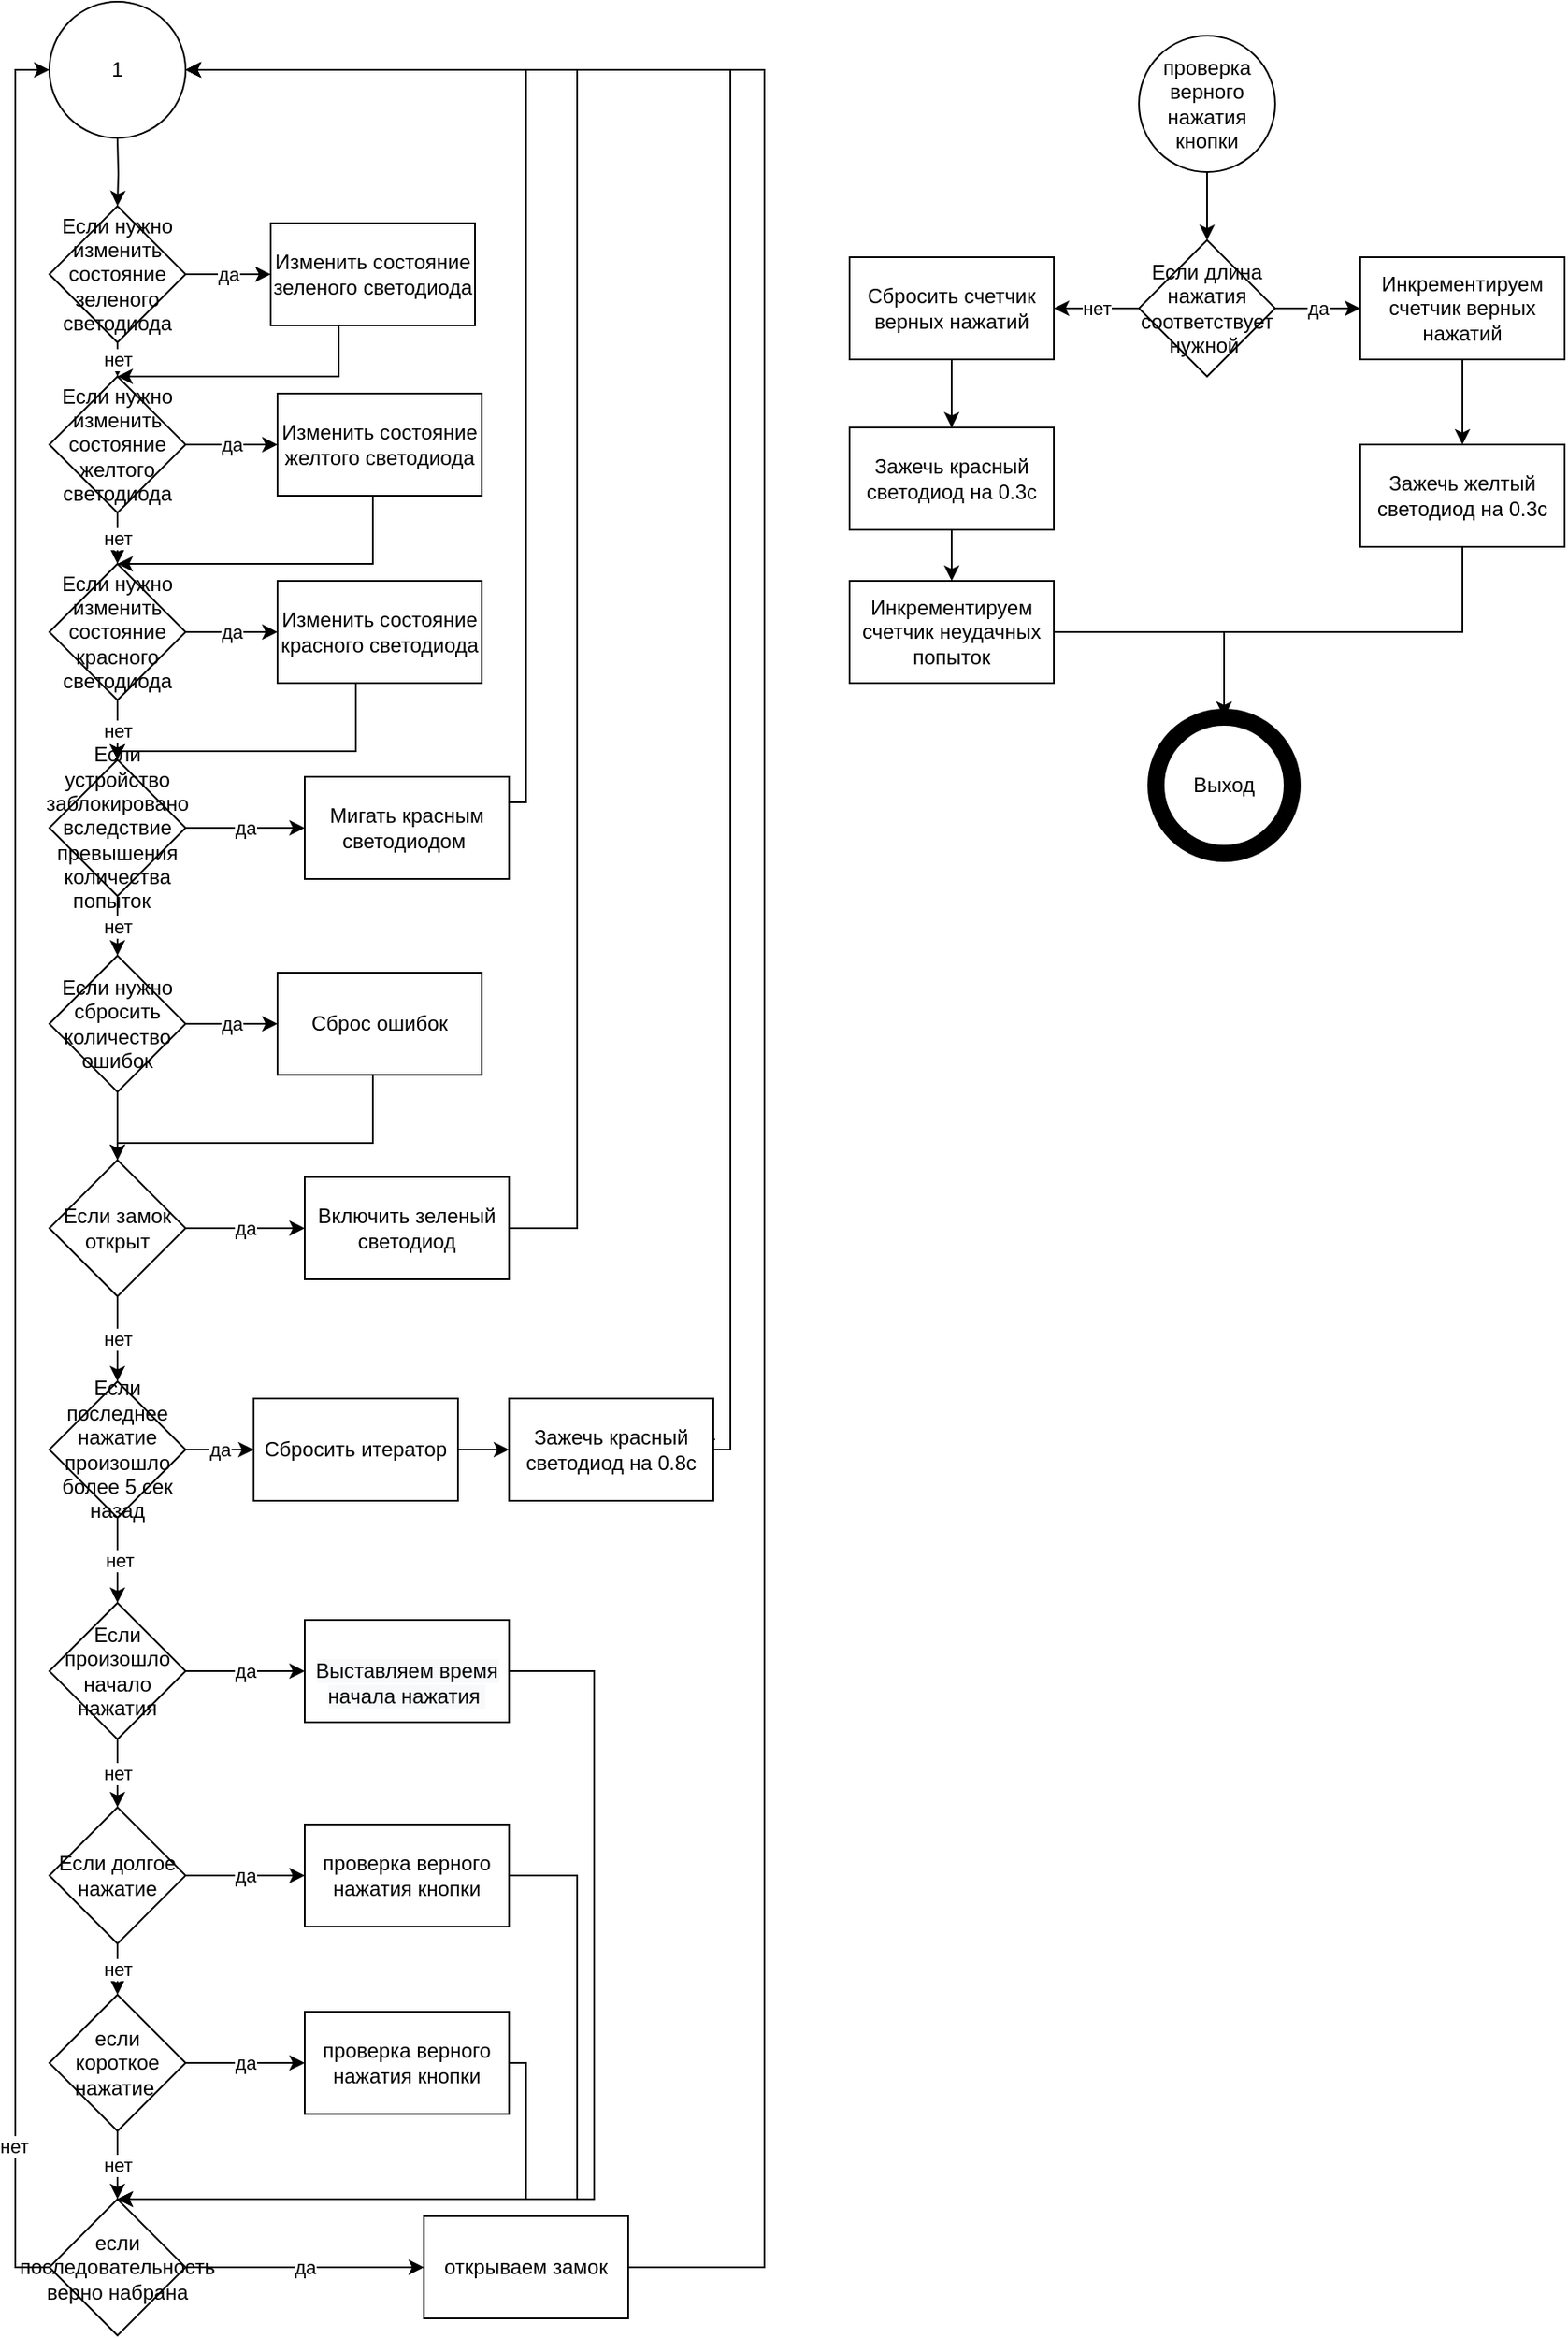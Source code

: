 <mxfile version="20.3.0" type="device"><diagram id="xSr-Yfxf8tN7pOw2JspR" name="Page-1"><mxGraphModel dx="1422" dy="762" grid="1" gridSize="10" guides="1" tooltips="1" connect="1" arrows="1" fold="1" page="1" pageScale="1" pageWidth="827" pageHeight="1169" math="0" shadow="0"><root><mxCell id="0"/><mxCell id="1" parent="0"/><mxCell id="HhA7gQ98_Xu3tSOMZpw4-17" style="edgeStyle=orthogonalEdgeStyle;rounded=0;orthogonalLoop=1;jettySize=auto;html=1;exitX=0.5;exitY=1;exitDx=0;exitDy=0;" parent="1" target="HhA7gQ98_Xu3tSOMZpw4-13" edge="1"><mxGeometry relative="1" as="geometry"><mxPoint x="260" y="220" as="sourcePoint"/></mxGeometry></mxCell><mxCell id="HhA7gQ98_Xu3tSOMZpw4-21" value="нет" style="edgeStyle=orthogonalEdgeStyle;rounded=0;orthogonalLoop=1;jettySize=auto;html=1;entryX=0.5;entryY=0;entryDx=0;entryDy=0;" parent="1" source="HhA7gQ98_Xu3tSOMZpw4-8" target="HhA7gQ98_Xu3tSOMZpw4-10" edge="1"><mxGeometry relative="1" as="geometry"/></mxCell><mxCell id="FAhcBHuLU1HkJRKdhc9Y-2" value="да" style="edgeStyle=orthogonalEdgeStyle;rounded=0;orthogonalLoop=1;jettySize=auto;html=1;entryX=0;entryY=0.5;entryDx=0;entryDy=0;" edge="1" parent="1" source="HhA7gQ98_Xu3tSOMZpw4-8" target="FAhcBHuLU1HkJRKdhc9Y-1"><mxGeometry relative="1" as="geometry"/></mxCell><mxCell id="HhA7gQ98_Xu3tSOMZpw4-8" value="Если устройство заблокировано вследствие превышения количества попыток&amp;nbsp;&amp;nbsp;" style="rhombus;whiteSpace=wrap;html=1;" parent="1" vertex="1"><mxGeometry x="220" y="585" width="80" height="80" as="geometry"/></mxCell><mxCell id="HhA7gQ98_Xu3tSOMZpw4-22" style="edgeStyle=orthogonalEdgeStyle;rounded=0;orthogonalLoop=1;jettySize=auto;html=1;" parent="1" source="HhA7gQ98_Xu3tSOMZpw4-10" edge="1"><mxGeometry relative="1" as="geometry"><mxPoint x="260" y="820" as="targetPoint"/></mxGeometry></mxCell><mxCell id="FAhcBHuLU1HkJRKdhc9Y-7" value="да" style="edgeStyle=orthogonalEdgeStyle;rounded=0;orthogonalLoop=1;jettySize=auto;html=1;entryX=0;entryY=0.5;entryDx=0;entryDy=0;" edge="1" parent="1" source="HhA7gQ98_Xu3tSOMZpw4-10" target="FAhcBHuLU1HkJRKdhc9Y-6"><mxGeometry relative="1" as="geometry"/></mxCell><mxCell id="HhA7gQ98_Xu3tSOMZpw4-10" value="Если нужно сбросить количество ошибок" style="rhombus;whiteSpace=wrap;html=1;" parent="1" vertex="1"><mxGeometry x="220" y="700" width="80" height="80" as="geometry"/></mxCell><mxCell id="HhA7gQ98_Xu3tSOMZpw4-20" value="нет" style="edgeStyle=orthogonalEdgeStyle;rounded=0;orthogonalLoop=1;jettySize=auto;html=1;entryX=0.5;entryY=0;entryDx=0;entryDy=0;" parent="1" source="HhA7gQ98_Xu3tSOMZpw4-12" target="HhA7gQ98_Xu3tSOMZpw4-8" edge="1"><mxGeometry relative="1" as="geometry"/></mxCell><mxCell id="HhA7gQ98_Xu3tSOMZpw4-33" value="да" style="edgeStyle=orthogonalEdgeStyle;rounded=0;orthogonalLoop=1;jettySize=auto;html=1;entryX=0;entryY=0.5;entryDx=0;entryDy=0;" parent="1" source="HhA7gQ98_Xu3tSOMZpw4-12" target="HhA7gQ98_Xu3tSOMZpw4-26" edge="1"><mxGeometry relative="1" as="geometry"/></mxCell><mxCell id="HhA7gQ98_Xu3tSOMZpw4-12" value="Если нужно изменить состояние красного светодиода" style="rhombus;whiteSpace=wrap;html=1;" parent="1" vertex="1"><mxGeometry x="220" y="470" width="80" height="80" as="geometry"/></mxCell><mxCell id="HhA7gQ98_Xu3tSOMZpw4-18" value="нет" style="edgeStyle=orthogonalEdgeStyle;rounded=0;orthogonalLoop=1;jettySize=auto;html=1;exitX=0.5;exitY=1;exitDx=0;exitDy=0;entryX=0.5;entryY=0;entryDx=0;entryDy=0;" parent="1" source="HhA7gQ98_Xu3tSOMZpw4-13" target="HhA7gQ98_Xu3tSOMZpw4-14" edge="1"><mxGeometry relative="1" as="geometry"/></mxCell><mxCell id="HhA7gQ98_Xu3tSOMZpw4-27" value="да" style="edgeStyle=orthogonalEdgeStyle;rounded=0;orthogonalLoop=1;jettySize=auto;html=1;entryX=0;entryY=0.5;entryDx=0;entryDy=0;" parent="1" source="HhA7gQ98_Xu3tSOMZpw4-13" target="HhA7gQ98_Xu3tSOMZpw4-24" edge="1"><mxGeometry relative="1" as="geometry"/></mxCell><mxCell id="HhA7gQ98_Xu3tSOMZpw4-13" value="Если нужно изменить состояние зеленого светодиода" style="rhombus;whiteSpace=wrap;html=1;" parent="1" vertex="1"><mxGeometry x="220" y="260" width="80" height="80" as="geometry"/></mxCell><mxCell id="HhA7gQ98_Xu3tSOMZpw4-19" value="нет" style="edgeStyle=orthogonalEdgeStyle;rounded=0;orthogonalLoop=1;jettySize=auto;html=1;exitX=0.5;exitY=1;exitDx=0;exitDy=0;" parent="1" source="HhA7gQ98_Xu3tSOMZpw4-14" target="HhA7gQ98_Xu3tSOMZpw4-12" edge="1"><mxGeometry relative="1" as="geometry"/></mxCell><mxCell id="HhA7gQ98_Xu3tSOMZpw4-31" value="да" style="edgeStyle=orthogonalEdgeStyle;rounded=0;orthogonalLoop=1;jettySize=auto;html=1;entryX=0;entryY=0.5;entryDx=0;entryDy=0;" parent="1" source="HhA7gQ98_Xu3tSOMZpw4-14" target="HhA7gQ98_Xu3tSOMZpw4-25" edge="1"><mxGeometry relative="1" as="geometry"/></mxCell><mxCell id="HhA7gQ98_Xu3tSOMZpw4-14" value="Если нужно изменить состояние желтого светодиода" style="rhombus;whiteSpace=wrap;html=1;" parent="1" vertex="1"><mxGeometry x="220" y="360" width="80" height="80" as="geometry"/></mxCell><mxCell id="HhA7gQ98_Xu3tSOMZpw4-28" style="edgeStyle=orthogonalEdgeStyle;rounded=0;orthogonalLoop=1;jettySize=auto;html=1;entryX=0.5;entryY=0;entryDx=0;entryDy=0;" parent="1" source="HhA7gQ98_Xu3tSOMZpw4-24" target="HhA7gQ98_Xu3tSOMZpw4-14" edge="1"><mxGeometry relative="1" as="geometry"><Array as="points"><mxPoint x="390" y="360"/></Array></mxGeometry></mxCell><mxCell id="HhA7gQ98_Xu3tSOMZpw4-24" value="Изменить состояние зеленого светодиода" style="rounded=0;whiteSpace=wrap;html=1;" parent="1" vertex="1"><mxGeometry x="350" y="270" width="120" height="60" as="geometry"/></mxCell><mxCell id="HhA7gQ98_Xu3tSOMZpw4-32" style="edgeStyle=orthogonalEdgeStyle;rounded=0;orthogonalLoop=1;jettySize=auto;html=1;" parent="1" source="HhA7gQ98_Xu3tSOMZpw4-25" edge="1"><mxGeometry relative="1" as="geometry"><Array as="points"><mxPoint x="410" y="470"/></Array><mxPoint x="260" y="470" as="targetPoint"/></mxGeometry></mxCell><mxCell id="HhA7gQ98_Xu3tSOMZpw4-25" value="Изменить состояние желтого светодиода" style="rounded=0;whiteSpace=wrap;html=1;" parent="1" vertex="1"><mxGeometry x="354" y="370" width="120" height="60" as="geometry"/></mxCell><mxCell id="HhA7gQ98_Xu3tSOMZpw4-34" style="edgeStyle=orthogonalEdgeStyle;rounded=0;orthogonalLoop=1;jettySize=auto;html=1;entryX=0.5;entryY=0;entryDx=0;entryDy=0;" parent="1" source="HhA7gQ98_Xu3tSOMZpw4-26" target="HhA7gQ98_Xu3tSOMZpw4-8" edge="1"><mxGeometry relative="1" as="geometry"><Array as="points"><mxPoint x="400" y="580"/><mxPoint x="260" y="580"/></Array><mxPoint x="260" y="570" as="targetPoint"/></mxGeometry></mxCell><mxCell id="HhA7gQ98_Xu3tSOMZpw4-26" value="Изменить состояние красного светодиода" style="rounded=0;whiteSpace=wrap;html=1;" parent="1" vertex="1"><mxGeometry x="354" y="480" width="120" height="60" as="geometry"/></mxCell><mxCell id="FAhcBHuLU1HkJRKdhc9Y-3" style="edgeStyle=orthogonalEdgeStyle;rounded=0;orthogonalLoop=1;jettySize=auto;html=1;entryX=1;entryY=0.5;entryDx=0;entryDy=0;" edge="1" parent="1" source="FAhcBHuLU1HkJRKdhc9Y-1"><mxGeometry relative="1" as="geometry"><mxPoint x="300" y="180" as="targetPoint"/><Array as="points"><mxPoint x="500" y="610"/><mxPoint x="500" y="180"/></Array></mxGeometry></mxCell><mxCell id="FAhcBHuLU1HkJRKdhc9Y-1" value="Мигать красным светодиодом&amp;nbsp;" style="rounded=0;whiteSpace=wrap;html=1;" vertex="1" parent="1"><mxGeometry x="370" y="595" width="120" height="60" as="geometry"/></mxCell><mxCell id="FAhcBHuLU1HkJRKdhc9Y-5" value="1" style="ellipse;whiteSpace=wrap;html=1;aspect=fixed;" vertex="1" parent="1"><mxGeometry x="220" y="140" width="80" height="80" as="geometry"/></mxCell><mxCell id="FAhcBHuLU1HkJRKdhc9Y-8" style="edgeStyle=orthogonalEdgeStyle;rounded=0;orthogonalLoop=1;jettySize=auto;html=1;" edge="1" parent="1" source="FAhcBHuLU1HkJRKdhc9Y-6" target="FAhcBHuLU1HkJRKdhc9Y-9"><mxGeometry relative="1" as="geometry"><mxPoint x="400" y="890" as="targetPoint"/><Array as="points"><mxPoint x="410" y="810"/><mxPoint x="260" y="810"/></Array></mxGeometry></mxCell><mxCell id="FAhcBHuLU1HkJRKdhc9Y-6" value="Сброс ошибок" style="rounded=0;whiteSpace=wrap;html=1;" vertex="1" parent="1"><mxGeometry x="354" y="710" width="120" height="60" as="geometry"/></mxCell><mxCell id="FAhcBHuLU1HkJRKdhc9Y-10" style="edgeStyle=orthogonalEdgeStyle;rounded=0;orthogonalLoop=1;jettySize=auto;html=1;entryX=1;entryY=0.5;entryDx=0;entryDy=0;exitX=1;exitY=0.5;exitDx=0;exitDy=0;" edge="1" parent="1" source="FAhcBHuLU1HkJRKdhc9Y-11" target="FAhcBHuLU1HkJRKdhc9Y-5"><mxGeometry relative="1" as="geometry"><Array as="points"><mxPoint x="530" y="860"/><mxPoint x="530" y="180"/></Array></mxGeometry></mxCell><mxCell id="FAhcBHuLU1HkJRKdhc9Y-12" value="да" style="edgeStyle=orthogonalEdgeStyle;rounded=0;orthogonalLoop=1;jettySize=auto;html=1;entryX=0;entryY=0.5;entryDx=0;entryDy=0;" edge="1" parent="1" source="FAhcBHuLU1HkJRKdhc9Y-9" target="FAhcBHuLU1HkJRKdhc9Y-11"><mxGeometry relative="1" as="geometry"/></mxCell><mxCell id="FAhcBHuLU1HkJRKdhc9Y-14" value="нет" style="edgeStyle=orthogonalEdgeStyle;rounded=0;orthogonalLoop=1;jettySize=auto;html=1;" edge="1" parent="1" source="FAhcBHuLU1HkJRKdhc9Y-9" target="FAhcBHuLU1HkJRKdhc9Y-13"><mxGeometry relative="1" as="geometry"/></mxCell><mxCell id="FAhcBHuLU1HkJRKdhc9Y-9" value="Если замок открыт" style="rhombus;whiteSpace=wrap;html=1;" vertex="1" parent="1"><mxGeometry x="220" y="820" width="80" height="80" as="geometry"/></mxCell><mxCell id="FAhcBHuLU1HkJRKdhc9Y-11" value="Включить зеленый светодиод" style="rounded=0;whiteSpace=wrap;html=1;" vertex="1" parent="1"><mxGeometry x="370" y="830" width="120" height="60" as="geometry"/></mxCell><mxCell id="FAhcBHuLU1HkJRKdhc9Y-15" style="edgeStyle=orthogonalEdgeStyle;rounded=0;orthogonalLoop=1;jettySize=auto;html=1;entryX=1;entryY=0.5;entryDx=0;entryDy=0;exitX=1.008;exitY=0.4;exitDx=0;exitDy=0;exitPerimeter=0;" edge="1" parent="1" source="FAhcBHuLU1HkJRKdhc9Y-17" target="FAhcBHuLU1HkJRKdhc9Y-5"><mxGeometry relative="1" as="geometry"><Array as="points"><mxPoint x="601" y="984"/><mxPoint x="601" y="990"/><mxPoint x="620" y="990"/><mxPoint x="620" y="180"/></Array></mxGeometry></mxCell><mxCell id="FAhcBHuLU1HkJRKdhc9Y-19" value="да" style="edgeStyle=orthogonalEdgeStyle;rounded=0;orthogonalLoop=1;jettySize=auto;html=1;" edge="1" parent="1" source="FAhcBHuLU1HkJRKdhc9Y-13" target="FAhcBHuLU1HkJRKdhc9Y-16"><mxGeometry relative="1" as="geometry"/></mxCell><mxCell id="FAhcBHuLU1HkJRKdhc9Y-23" value="нет" style="edgeStyle=orthogonalEdgeStyle;rounded=0;orthogonalLoop=1;jettySize=auto;html=1;" edge="1" parent="1" source="FAhcBHuLU1HkJRKdhc9Y-13"><mxGeometry relative="1" as="geometry"><mxPoint x="260" y="1080" as="targetPoint"/></mxGeometry></mxCell><mxCell id="FAhcBHuLU1HkJRKdhc9Y-13" value="Если последнее нажатие произошло более 5 сек назад" style="rhombus;whiteSpace=wrap;html=1;" vertex="1" parent="1"><mxGeometry x="220" y="950" width="80" height="80" as="geometry"/></mxCell><mxCell id="FAhcBHuLU1HkJRKdhc9Y-18" style="edgeStyle=orthogonalEdgeStyle;rounded=0;orthogonalLoop=1;jettySize=auto;html=1;entryX=0;entryY=0.5;entryDx=0;entryDy=0;" edge="1" parent="1" source="FAhcBHuLU1HkJRKdhc9Y-16" target="FAhcBHuLU1HkJRKdhc9Y-17"><mxGeometry relative="1" as="geometry"/></mxCell><mxCell id="FAhcBHuLU1HkJRKdhc9Y-16" value="Сбросить итератор" style="rounded=0;whiteSpace=wrap;html=1;" vertex="1" parent="1"><mxGeometry x="340" y="960" width="120" height="60" as="geometry"/></mxCell><mxCell id="FAhcBHuLU1HkJRKdhc9Y-17" value="Зажечь красный светодиод на 0.8с" style="rounded=0;whiteSpace=wrap;html=1;" vertex="1" parent="1"><mxGeometry x="490" y="960" width="120" height="60" as="geometry"/></mxCell><mxCell id="FAhcBHuLU1HkJRKdhc9Y-33" value="нет" style="edgeStyle=orthogonalEdgeStyle;rounded=0;orthogonalLoop=1;jettySize=auto;html=1;" edge="1" parent="1" source="FAhcBHuLU1HkJRKdhc9Y-20" target="FAhcBHuLU1HkJRKdhc9Y-29"><mxGeometry relative="1" as="geometry"/></mxCell><mxCell id="FAhcBHuLU1HkJRKdhc9Y-34" value="да" style="edgeStyle=orthogonalEdgeStyle;rounded=0;orthogonalLoop=1;jettySize=auto;html=1;entryX=0;entryY=0.5;entryDx=0;entryDy=0;" edge="1" parent="1" source="FAhcBHuLU1HkJRKdhc9Y-20" target="FAhcBHuLU1HkJRKdhc9Y-31"><mxGeometry relative="1" as="geometry"/></mxCell><mxCell id="FAhcBHuLU1HkJRKdhc9Y-20" value="Если долгое нажатие" style="rhombus;whiteSpace=wrap;html=1;" vertex="1" parent="1"><mxGeometry x="220" y="1200" width="80" height="80" as="geometry"/></mxCell><mxCell id="FAhcBHuLU1HkJRKdhc9Y-26" value="да" style="edgeStyle=orthogonalEdgeStyle;rounded=0;orthogonalLoop=1;jettySize=auto;html=1;" edge="1" parent="1" source="FAhcBHuLU1HkJRKdhc9Y-24" target="FAhcBHuLU1HkJRKdhc9Y-25"><mxGeometry relative="1" as="geometry"/></mxCell><mxCell id="FAhcBHuLU1HkJRKdhc9Y-28" value="нет" style="edgeStyle=orthogonalEdgeStyle;rounded=0;orthogonalLoop=1;jettySize=auto;html=1;entryX=0.5;entryY=0;entryDx=0;entryDy=0;" edge="1" parent="1" source="FAhcBHuLU1HkJRKdhc9Y-24" target="FAhcBHuLU1HkJRKdhc9Y-20"><mxGeometry relative="1" as="geometry"/></mxCell><mxCell id="FAhcBHuLU1HkJRKdhc9Y-24" value="Если произошло начало нажатия" style="rhombus;whiteSpace=wrap;html=1;" vertex="1" parent="1"><mxGeometry x="220" y="1080" width="80" height="80" as="geometry"/></mxCell><mxCell id="FAhcBHuLU1HkJRKdhc9Y-42" style="edgeStyle=orthogonalEdgeStyle;rounded=0;orthogonalLoop=1;jettySize=auto;html=1;entryX=0.5;entryY=0;entryDx=0;entryDy=0;" edge="1" parent="1" source="FAhcBHuLU1HkJRKdhc9Y-25" target="FAhcBHuLU1HkJRKdhc9Y-36"><mxGeometry relative="1" as="geometry"><Array as="points"><mxPoint x="540" y="1120"/><mxPoint x="540" y="1430"/></Array></mxGeometry></mxCell><mxCell id="FAhcBHuLU1HkJRKdhc9Y-25" value="&lt;br&gt;&lt;span style=&quot;color: rgb(0, 0, 0); font-family: Helvetica; font-size: 12px; font-style: normal; font-variant-ligatures: normal; font-variant-caps: normal; font-weight: 400; letter-spacing: normal; orphans: 2; text-align: center; text-indent: 0px; text-transform: none; widows: 2; word-spacing: 0px; -webkit-text-stroke-width: 0px; background-color: rgb(248, 249, 250); text-decoration-thickness: initial; text-decoration-style: initial; text-decoration-color: initial; float: none; display: inline !important;&quot;&gt;Выставляем время начала нажатия&amp;nbsp;&lt;/span&gt;" style="rounded=0;whiteSpace=wrap;html=1;" vertex="1" parent="1"><mxGeometry x="370" y="1090" width="120" height="60" as="geometry"/></mxCell><mxCell id="FAhcBHuLU1HkJRKdhc9Y-35" value="да" style="edgeStyle=orthogonalEdgeStyle;rounded=0;orthogonalLoop=1;jettySize=auto;html=1;entryX=0;entryY=0.5;entryDx=0;entryDy=0;" edge="1" parent="1" source="FAhcBHuLU1HkJRKdhc9Y-29" target="FAhcBHuLU1HkJRKdhc9Y-32"><mxGeometry relative="1" as="geometry"/></mxCell><mxCell id="FAhcBHuLU1HkJRKdhc9Y-37" value="нет" style="edgeStyle=orthogonalEdgeStyle;rounded=0;orthogonalLoop=1;jettySize=auto;html=1;" edge="1" parent="1" source="FAhcBHuLU1HkJRKdhc9Y-29" target="FAhcBHuLU1HkJRKdhc9Y-36"><mxGeometry relative="1" as="geometry"/></mxCell><mxCell id="FAhcBHuLU1HkJRKdhc9Y-29" value="если короткое нажатие&amp;nbsp;" style="rhombus;whiteSpace=wrap;html=1;" vertex="1" parent="1"><mxGeometry x="220" y="1310" width="80" height="80" as="geometry"/></mxCell><mxCell id="FAhcBHuLU1HkJRKdhc9Y-39" style="edgeStyle=orthogonalEdgeStyle;rounded=0;orthogonalLoop=1;jettySize=auto;html=1;entryX=0.5;entryY=0;entryDx=0;entryDy=0;" edge="1" parent="1" source="FAhcBHuLU1HkJRKdhc9Y-31" target="FAhcBHuLU1HkJRKdhc9Y-36"><mxGeometry relative="1" as="geometry"><Array as="points"><mxPoint x="530" y="1240"/><mxPoint x="530" y="1430"/></Array></mxGeometry></mxCell><mxCell id="FAhcBHuLU1HkJRKdhc9Y-31" value="проверка верного нажатия кнопки" style="rounded=0;whiteSpace=wrap;html=1;" vertex="1" parent="1"><mxGeometry x="370" y="1210" width="120" height="60" as="geometry"/></mxCell><mxCell id="FAhcBHuLU1HkJRKdhc9Y-41" style="edgeStyle=orthogonalEdgeStyle;rounded=0;orthogonalLoop=1;jettySize=auto;html=1;entryX=0.5;entryY=0;entryDx=0;entryDy=0;" edge="1" parent="1" source="FAhcBHuLU1HkJRKdhc9Y-32" target="FAhcBHuLU1HkJRKdhc9Y-36"><mxGeometry relative="1" as="geometry"><Array as="points"><mxPoint x="500" y="1350"/><mxPoint x="500" y="1430"/></Array></mxGeometry></mxCell><mxCell id="FAhcBHuLU1HkJRKdhc9Y-32" value="проверка верного нажатия кнопки" style="rounded=0;whiteSpace=wrap;html=1;" vertex="1" parent="1"><mxGeometry x="370" y="1320" width="120" height="60" as="geometry"/></mxCell><mxCell id="FAhcBHuLU1HkJRKdhc9Y-43" value="да" style="edgeStyle=orthogonalEdgeStyle;rounded=0;orthogonalLoop=1;jettySize=auto;html=1;" edge="1" parent="1" source="FAhcBHuLU1HkJRKdhc9Y-36" target="FAhcBHuLU1HkJRKdhc9Y-38"><mxGeometry relative="1" as="geometry"/></mxCell><mxCell id="FAhcBHuLU1HkJRKdhc9Y-45" style="edgeStyle=orthogonalEdgeStyle;rounded=0;orthogonalLoop=1;jettySize=auto;html=1;entryX=0;entryY=0.5;entryDx=0;entryDy=0;" edge="1" parent="1" source="FAhcBHuLU1HkJRKdhc9Y-36" target="FAhcBHuLU1HkJRKdhc9Y-5"><mxGeometry relative="1" as="geometry"><Array as="points"><mxPoint x="200" y="1470"/><mxPoint x="200" y="180"/></Array></mxGeometry></mxCell><mxCell id="FAhcBHuLU1HkJRKdhc9Y-46" value="нет" style="edgeLabel;html=1;align=center;verticalAlign=middle;resizable=0;points=[];" vertex="1" connectable="0" parent="FAhcBHuLU1HkJRKdhc9Y-45"><mxGeometry x="-0.863" y="1" relative="1" as="geometry"><mxPoint as="offset"/></mxGeometry></mxCell><mxCell id="FAhcBHuLU1HkJRKdhc9Y-36" value="если последовательность верно набрана" style="rhombus;whiteSpace=wrap;html=1;" vertex="1" parent="1"><mxGeometry x="220" y="1430" width="80" height="80" as="geometry"/></mxCell><mxCell id="FAhcBHuLU1HkJRKdhc9Y-44" style="edgeStyle=orthogonalEdgeStyle;rounded=0;orthogonalLoop=1;jettySize=auto;html=1;entryX=1;entryY=0.5;entryDx=0;entryDy=0;" edge="1" parent="1" source="FAhcBHuLU1HkJRKdhc9Y-38" target="FAhcBHuLU1HkJRKdhc9Y-5"><mxGeometry relative="1" as="geometry"><Array as="points"><mxPoint x="640" y="1470"/><mxPoint x="640" y="180"/></Array></mxGeometry></mxCell><mxCell id="FAhcBHuLU1HkJRKdhc9Y-38" value="открываем замок" style="rounded=0;whiteSpace=wrap;html=1;" vertex="1" parent="1"><mxGeometry x="440" y="1440" width="120" height="60" as="geometry"/></mxCell><mxCell id="FAhcBHuLU1HkJRKdhc9Y-59" style="edgeStyle=orthogonalEdgeStyle;rounded=0;orthogonalLoop=1;jettySize=auto;html=1;" edge="1" parent="1" source="FAhcBHuLU1HkJRKdhc9Y-48" target="FAhcBHuLU1HkJRKdhc9Y-49"><mxGeometry relative="1" as="geometry"/></mxCell><mxCell id="FAhcBHuLU1HkJRKdhc9Y-48" value="проверка верного нажатия кнопки" style="ellipse;whiteSpace=wrap;html=1;aspect=fixed;" vertex="1" parent="1"><mxGeometry x="860" y="160" width="80" height="80" as="geometry"/></mxCell><mxCell id="FAhcBHuLU1HkJRKdhc9Y-57" value="нет" style="edgeStyle=orthogonalEdgeStyle;rounded=0;orthogonalLoop=1;jettySize=auto;html=1;" edge="1" parent="1" source="FAhcBHuLU1HkJRKdhc9Y-49" target="FAhcBHuLU1HkJRKdhc9Y-52"><mxGeometry relative="1" as="geometry"/></mxCell><mxCell id="FAhcBHuLU1HkJRKdhc9Y-60" value="да" style="edgeStyle=orthogonalEdgeStyle;rounded=0;orthogonalLoop=1;jettySize=auto;html=1;" edge="1" parent="1" source="FAhcBHuLU1HkJRKdhc9Y-49" target="FAhcBHuLU1HkJRKdhc9Y-50"><mxGeometry relative="1" as="geometry"><Array as="points"><mxPoint x="960" y="320"/><mxPoint x="960" y="320"/></Array></mxGeometry></mxCell><mxCell id="FAhcBHuLU1HkJRKdhc9Y-49" value="Если длина нажатия соответствует нужной&amp;nbsp;" style="rhombus;whiteSpace=wrap;html=1;" vertex="1" parent="1"><mxGeometry x="860" y="280" width="80" height="80" as="geometry"/></mxCell><mxCell id="FAhcBHuLU1HkJRKdhc9Y-61" style="edgeStyle=orthogonalEdgeStyle;rounded=0;orthogonalLoop=1;jettySize=auto;html=1;entryX=0.5;entryY=0;entryDx=0;entryDy=0;" edge="1" parent="1" source="FAhcBHuLU1HkJRKdhc9Y-50" target="FAhcBHuLU1HkJRKdhc9Y-51"><mxGeometry relative="1" as="geometry"/></mxCell><mxCell id="FAhcBHuLU1HkJRKdhc9Y-50" value="Инкрементируем счетчик верных нажатий" style="rounded=0;whiteSpace=wrap;html=1;" vertex="1" parent="1"><mxGeometry x="990" y="290" width="120" height="60" as="geometry"/></mxCell><mxCell id="FAhcBHuLU1HkJRKdhc9Y-62" style="edgeStyle=orthogonalEdgeStyle;rounded=0;orthogonalLoop=1;jettySize=auto;html=1;entryX=0.5;entryY=0;entryDx=0;entryDy=0;" edge="1" parent="1" source="FAhcBHuLU1HkJRKdhc9Y-51" target="FAhcBHuLU1HkJRKdhc9Y-63"><mxGeometry relative="1" as="geometry"><mxPoint x="1050" y="510" as="targetPoint"/><Array as="points"><mxPoint x="1050" y="510"/><mxPoint x="910" y="510"/></Array></mxGeometry></mxCell><mxCell id="FAhcBHuLU1HkJRKdhc9Y-51" value="Зажечь желтый светодиод на 0.3с" style="rounded=0;whiteSpace=wrap;html=1;" vertex="1" parent="1"><mxGeometry x="990" y="400" width="120" height="60" as="geometry"/></mxCell><mxCell id="FAhcBHuLU1HkJRKdhc9Y-55" style="edgeStyle=orthogonalEdgeStyle;rounded=0;orthogonalLoop=1;jettySize=auto;html=1;entryX=0.5;entryY=0;entryDx=0;entryDy=0;" edge="1" parent="1" source="FAhcBHuLU1HkJRKdhc9Y-52" target="FAhcBHuLU1HkJRKdhc9Y-53"><mxGeometry relative="1" as="geometry"/></mxCell><mxCell id="FAhcBHuLU1HkJRKdhc9Y-52" value="Сбросить счетчик верных нажатий" style="rounded=0;whiteSpace=wrap;html=1;" vertex="1" parent="1"><mxGeometry x="690" y="290" width="120" height="60" as="geometry"/></mxCell><mxCell id="FAhcBHuLU1HkJRKdhc9Y-56" style="edgeStyle=orthogonalEdgeStyle;rounded=0;orthogonalLoop=1;jettySize=auto;html=1;" edge="1" parent="1" source="FAhcBHuLU1HkJRKdhc9Y-53" target="FAhcBHuLU1HkJRKdhc9Y-54"><mxGeometry relative="1" as="geometry"/></mxCell><mxCell id="FAhcBHuLU1HkJRKdhc9Y-53" value="Зажечь красный светодиод на 0.3с" style="rounded=0;whiteSpace=wrap;html=1;" vertex="1" parent="1"><mxGeometry x="690" y="390" width="120" height="60" as="geometry"/></mxCell><mxCell id="FAhcBHuLU1HkJRKdhc9Y-64" style="edgeStyle=orthogonalEdgeStyle;rounded=0;orthogonalLoop=1;jettySize=auto;html=1;" edge="1" parent="1" source="FAhcBHuLU1HkJRKdhc9Y-54" target="FAhcBHuLU1HkJRKdhc9Y-63"><mxGeometry relative="1" as="geometry"/></mxCell><mxCell id="FAhcBHuLU1HkJRKdhc9Y-54" value="Инкрементируем счетчик неудачных попыток" style="rounded=0;whiteSpace=wrap;html=1;" vertex="1" parent="1"><mxGeometry x="690" y="480" width="120" height="60" as="geometry"/></mxCell><mxCell id="FAhcBHuLU1HkJRKdhc9Y-63" value="Выход" style="ellipse;whiteSpace=wrap;html=1;aspect=fixed;strokeWidth=10;" vertex="1" parent="1"><mxGeometry x="870" y="560" width="80" height="80" as="geometry"/></mxCell></root></mxGraphModel></diagram></mxfile>